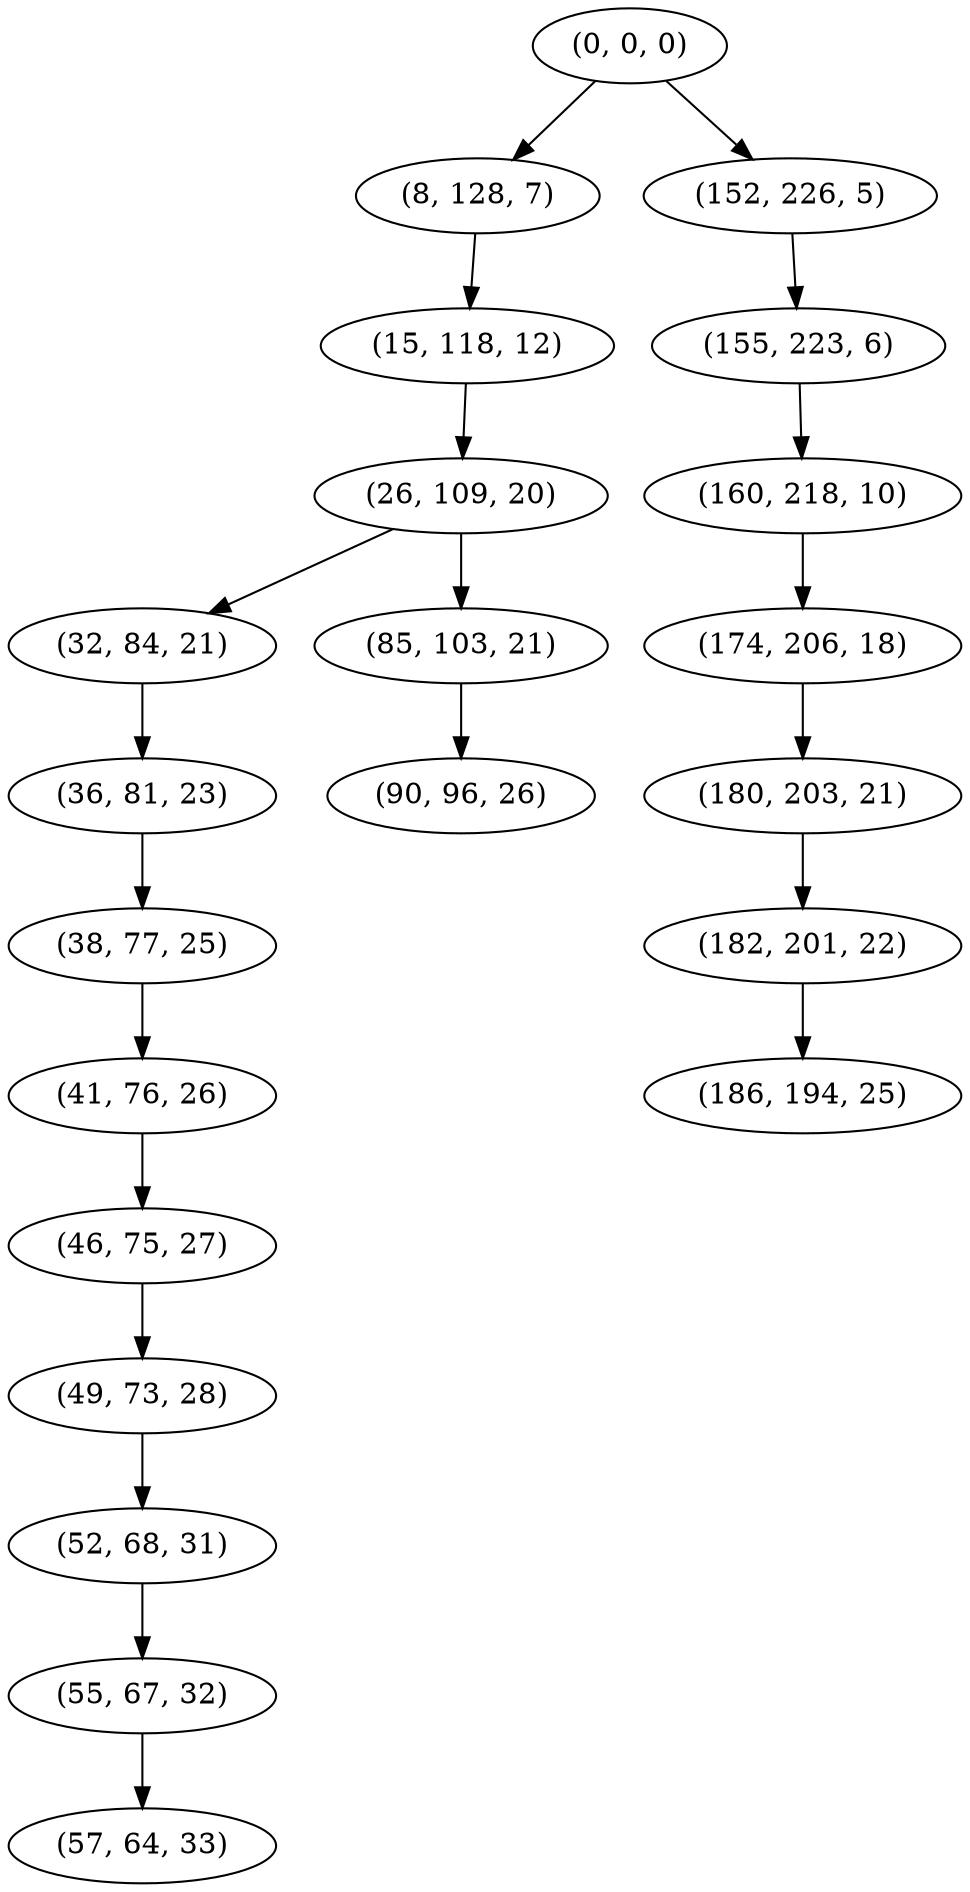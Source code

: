 digraph tree {
    "(0, 0, 0)";
    "(8, 128, 7)";
    "(15, 118, 12)";
    "(26, 109, 20)";
    "(32, 84, 21)";
    "(36, 81, 23)";
    "(38, 77, 25)";
    "(41, 76, 26)";
    "(46, 75, 27)";
    "(49, 73, 28)";
    "(52, 68, 31)";
    "(55, 67, 32)";
    "(57, 64, 33)";
    "(85, 103, 21)";
    "(90, 96, 26)";
    "(152, 226, 5)";
    "(155, 223, 6)";
    "(160, 218, 10)";
    "(174, 206, 18)";
    "(180, 203, 21)";
    "(182, 201, 22)";
    "(186, 194, 25)";
    "(0, 0, 0)" -> "(8, 128, 7)";
    "(0, 0, 0)" -> "(152, 226, 5)";
    "(8, 128, 7)" -> "(15, 118, 12)";
    "(15, 118, 12)" -> "(26, 109, 20)";
    "(26, 109, 20)" -> "(32, 84, 21)";
    "(26, 109, 20)" -> "(85, 103, 21)";
    "(32, 84, 21)" -> "(36, 81, 23)";
    "(36, 81, 23)" -> "(38, 77, 25)";
    "(38, 77, 25)" -> "(41, 76, 26)";
    "(41, 76, 26)" -> "(46, 75, 27)";
    "(46, 75, 27)" -> "(49, 73, 28)";
    "(49, 73, 28)" -> "(52, 68, 31)";
    "(52, 68, 31)" -> "(55, 67, 32)";
    "(55, 67, 32)" -> "(57, 64, 33)";
    "(85, 103, 21)" -> "(90, 96, 26)";
    "(152, 226, 5)" -> "(155, 223, 6)";
    "(155, 223, 6)" -> "(160, 218, 10)";
    "(160, 218, 10)" -> "(174, 206, 18)";
    "(174, 206, 18)" -> "(180, 203, 21)";
    "(180, 203, 21)" -> "(182, 201, 22)";
    "(182, 201, 22)" -> "(186, 194, 25)";
}

